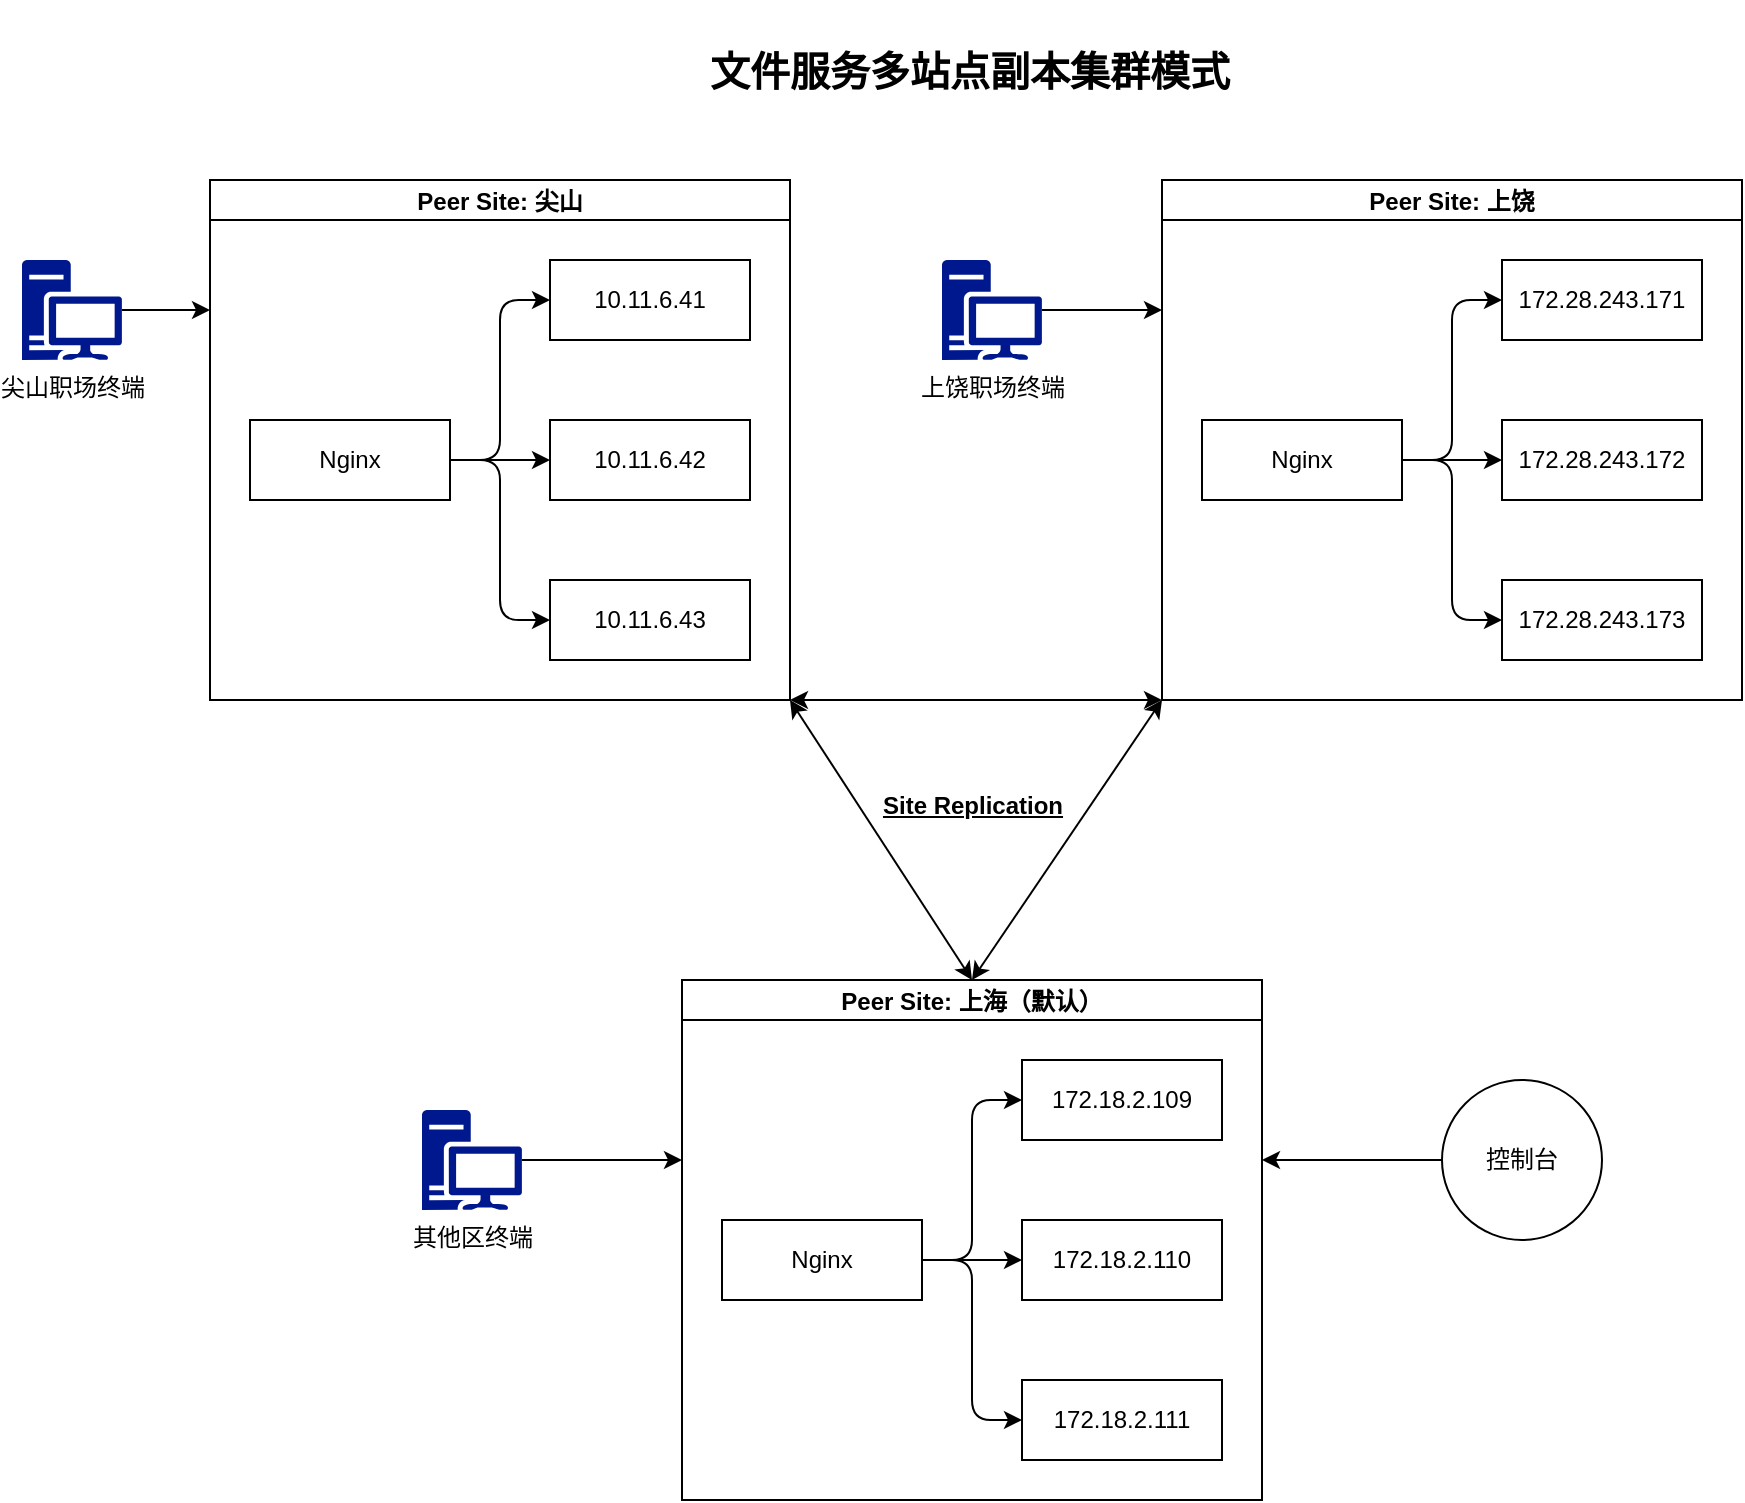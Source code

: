 <mxfile version="21.6.5" type="github">
  <diagram name="第 1 页" id="Cpr_CrSqc0OtEqs-9Lw1">
    <mxGraphModel dx="1434" dy="769" grid="1" gridSize="10" guides="1" tooltips="1" connect="1" arrows="1" fold="1" page="1" pageScale="1" pageWidth="827" pageHeight="1169" math="0" shadow="0">
      <root>
        <mxCell id="0" />
        <mxCell id="1" parent="0" />
        <mxCell id="EwrYYi56egPwJhbHhDXz-31" value="Peer Site: 上饶" style="swimlane;startSize=20;horizontal=1;childLayout=treeLayout;horizontalTree=1;resizable=0;containerType=tree;fontSize=12;" parent="1" vertex="1">
          <mxGeometry x="600" y="120" width="290" height="260" as="geometry" />
        </mxCell>
        <mxCell id="EwrYYi56egPwJhbHhDXz-32" value="Nginx" style="whiteSpace=wrap;html=1;points=[[0,0,0,0,0],[0,0.25,0,0,0],[0,0.5,0,0,0],[0,0.75,0,0,0],[0,1,0,0,0],[0.25,0,0,0,0],[0.25,1,0,0,0],[0.5,0,0,0,0],[0.5,1,0,0,0],[0.75,0,0,0,0],[0.75,1,0,0,0],[1,0,0,0,0],[1,0.25,0,0,0],[1,0.5,0,0,0],[1,0.75,0,0,0],[1,1,0,0,0]];" parent="EwrYYi56egPwJhbHhDXz-31" vertex="1">
          <mxGeometry x="20" y="120" width="100" height="40" as="geometry" />
        </mxCell>
        <mxCell id="EwrYYi56egPwJhbHhDXz-33" value="172.28.243.171" style="whiteSpace=wrap;html=1;" parent="EwrYYi56egPwJhbHhDXz-31" vertex="1">
          <mxGeometry x="170" y="40" width="100" height="40" as="geometry" />
        </mxCell>
        <mxCell id="EwrYYi56egPwJhbHhDXz-34" value="" style="edgeStyle=elbowEdgeStyle;elbow=horizontal;html=1;rounded=1;curved=0;sourcePerimeterSpacing=0;targetPerimeterSpacing=0;startSize=6;endSize=6;" parent="EwrYYi56egPwJhbHhDXz-31" source="EwrYYi56egPwJhbHhDXz-32" target="EwrYYi56egPwJhbHhDXz-33" edge="1">
          <mxGeometry relative="1" as="geometry" />
        </mxCell>
        <UserObject label="172.28.243.173" link="172.28.243.173" id="EwrYYi56egPwJhbHhDXz-35">
          <mxCell style="whiteSpace=wrap;html=1;" parent="EwrYYi56egPwJhbHhDXz-31" vertex="1">
            <mxGeometry x="170" y="200" width="100" height="40" as="geometry" />
          </mxCell>
        </UserObject>
        <mxCell id="EwrYYi56egPwJhbHhDXz-36" value="" style="edgeStyle=elbowEdgeStyle;elbow=horizontal;html=1;rounded=1;curved=0;sourcePerimeterSpacing=0;targetPerimeterSpacing=0;startSize=6;endSize=6;" parent="EwrYYi56egPwJhbHhDXz-31" source="EwrYYi56egPwJhbHhDXz-32" target="EwrYYi56egPwJhbHhDXz-35" edge="1">
          <mxGeometry relative="1" as="geometry" />
        </mxCell>
        <mxCell id="EwrYYi56egPwJhbHhDXz-37" value="" style="edgeStyle=elbowEdgeStyle;elbow=horizontal;html=1;rounded=1;curved=0;sourcePerimeterSpacing=0;targetPerimeterSpacing=0;startSize=6;endSize=6;" parent="EwrYYi56egPwJhbHhDXz-31" source="EwrYYi56egPwJhbHhDXz-32" target="EwrYYi56egPwJhbHhDXz-38" edge="1">
          <mxGeometry relative="1" as="geometry" />
        </mxCell>
        <mxCell id="EwrYYi56egPwJhbHhDXz-38" value="&lt;div&gt;172.28.243.172&lt;/div&gt;" style="whiteSpace=wrap;html=1;points=[[0,0,0,0,0],[0,0.25,0,0,0],[0,0.5,0,0,0],[0,0.75,0,0,0],[0,1,0,0,0],[0.25,0,0,0,0],[0.25,1,0,0,0],[0.5,0,0,0,0],[0.5,1,0,0,0],[0.75,0,0,0,0],[0.75,1,0,0,0],[1,0,0,0,0],[1,0.25,0,0,0],[1,0.5,0,0,0],[1,0.75,0,0,0],[1,1,0,0,0]];" parent="EwrYYi56egPwJhbHhDXz-31" vertex="1">
          <mxGeometry x="170" y="120" width="100" height="40" as="geometry" />
        </mxCell>
        <mxCell id="EwrYYi56egPwJhbHhDXz-48" value="文件服务多站点副本集群模式" style="text;html=1;strokeColor=none;fillColor=none;align=center;verticalAlign=middle;whiteSpace=wrap;rounded=0;fontStyle=1;horizontal=1;fontSize=20;spacing=4;" parent="1" vertex="1">
          <mxGeometry x="124" y="30" width="760" height="70" as="geometry" />
        </mxCell>
        <mxCell id="EwrYYi56egPwJhbHhDXz-50" value="Peer Site: 上海（默认）" style="swimlane;startSize=20;horizontal=1;childLayout=treeLayout;horizontalTree=1;resizable=0;containerType=tree;fontSize=12;" parent="1" vertex="1">
          <mxGeometry x="360" y="520" width="290" height="260" as="geometry" />
        </mxCell>
        <mxCell id="EwrYYi56egPwJhbHhDXz-51" value="Nginx" style="whiteSpace=wrap;html=1;points=[[0,0,0,0,0],[0,0.25,0,0,0],[0,0.5,0,0,0],[0,0.75,0,0,0],[0,1,0,0,0],[0.25,0,0,0,0],[0.25,1,0,0,0],[0.5,0,0,0,0],[0.5,1,0,0,0],[0.75,0,0,0,0],[0.75,1,0,0,0],[1,0,0,0,0],[1,0.25,0,0,0],[1,0.5,0,0,0],[1,0.75,0,0,0],[1,1,0,0,0]];" parent="EwrYYi56egPwJhbHhDXz-50" vertex="1">
          <mxGeometry x="20" y="120" width="100" height="40" as="geometry" />
        </mxCell>
        <mxCell id="EwrYYi56egPwJhbHhDXz-52" value="172.18.2.109" style="whiteSpace=wrap;html=1;" parent="EwrYYi56egPwJhbHhDXz-50" vertex="1">
          <mxGeometry x="170" y="40" width="100" height="40" as="geometry" />
        </mxCell>
        <mxCell id="EwrYYi56egPwJhbHhDXz-53" value="" style="edgeStyle=elbowEdgeStyle;elbow=horizontal;html=1;rounded=1;curved=0;sourcePerimeterSpacing=0;targetPerimeterSpacing=0;startSize=6;endSize=6;" parent="EwrYYi56egPwJhbHhDXz-50" source="EwrYYi56egPwJhbHhDXz-51" target="EwrYYi56egPwJhbHhDXz-52" edge="1">
          <mxGeometry relative="1" as="geometry" />
        </mxCell>
        <mxCell id="EwrYYi56egPwJhbHhDXz-54" value="172.18.2.110" style="whiteSpace=wrap;html=1;" parent="EwrYYi56egPwJhbHhDXz-50" vertex="1">
          <mxGeometry x="170" y="120" width="100" height="40" as="geometry" />
        </mxCell>
        <mxCell id="EwrYYi56egPwJhbHhDXz-55" value="" style="edgeStyle=elbowEdgeStyle;elbow=horizontal;html=1;rounded=1;curved=0;sourcePerimeterSpacing=0;targetPerimeterSpacing=0;startSize=6;endSize=6;" parent="EwrYYi56egPwJhbHhDXz-50" source="EwrYYi56egPwJhbHhDXz-51" target="EwrYYi56egPwJhbHhDXz-54" edge="1">
          <mxGeometry relative="1" as="geometry" />
        </mxCell>
        <mxCell id="EwrYYi56egPwJhbHhDXz-56" value="" style="edgeStyle=elbowEdgeStyle;elbow=horizontal;html=1;rounded=1;curved=0;sourcePerimeterSpacing=0;targetPerimeterSpacing=0;startSize=6;endSize=6;" parent="EwrYYi56egPwJhbHhDXz-50" source="EwrYYi56egPwJhbHhDXz-51" target="EwrYYi56egPwJhbHhDXz-57" edge="1">
          <mxGeometry relative="1" as="geometry" />
        </mxCell>
        <mxCell id="EwrYYi56egPwJhbHhDXz-57" value="&lt;div&gt;172.18.2.111&lt;/div&gt;" style="whiteSpace=wrap;html=1;points=[[0,0,0,0,0],[0,0.25,0,0,0],[0,0.5,0,0,0],[0,0.75,0,0,0],[0,1,0,0,0],[0.25,0,0,0,0],[0.25,1,0,0,0],[0.5,0,0,0,0],[0.5,1,0,0,0],[0.75,0,0,0,0],[0.75,1,0,0,0],[1,0,0,0,0],[1,0.25,0,0,0],[1,0.5,0,0,0],[1,0.75,0,0,0],[1,1,0,0,0]];" parent="EwrYYi56egPwJhbHhDXz-50" vertex="1">
          <mxGeometry x="170" y="200" width="100" height="40" as="geometry" />
        </mxCell>
        <mxCell id="EwrYYi56egPwJhbHhDXz-58" value="Peer Site: 尖山" style="swimlane;startSize=20;horizontal=1;childLayout=treeLayout;horizontalTree=1;resizable=0;containerType=tree;fontSize=12;" parent="1" vertex="1">
          <mxGeometry x="124" y="120" width="290" height="260" as="geometry" />
        </mxCell>
        <mxCell id="EwrYYi56egPwJhbHhDXz-59" value="Nginx" style="whiteSpace=wrap;html=1;points=[[0,0,0,0,0],[0,0.25,0,0,0],[0,0.5,0,0,0],[0,0.75,0,0,0],[0,1,0,0,0],[0.25,0,0,0,0],[0.25,1,0,0,0],[0.5,0,0,0,0],[0.5,1,0,0,0],[0.75,0,0,0,0],[0.75,1,0,0,0],[1,0,0,0,0],[1,0.25,0,0,0],[1,0.5,0,0,0],[1,0.75,0,0,0],[1,1,0,0,0]];" parent="EwrYYi56egPwJhbHhDXz-58" vertex="1">
          <mxGeometry x="20" y="120" width="100" height="40" as="geometry" />
        </mxCell>
        <mxCell id="EwrYYi56egPwJhbHhDXz-60" value="10.11.6.41" style="whiteSpace=wrap;html=1;" parent="EwrYYi56egPwJhbHhDXz-58" vertex="1">
          <mxGeometry x="170" y="40" width="100" height="40" as="geometry" />
        </mxCell>
        <mxCell id="EwrYYi56egPwJhbHhDXz-61" value="" style="edgeStyle=elbowEdgeStyle;elbow=horizontal;html=1;rounded=1;curved=0;sourcePerimeterSpacing=0;targetPerimeterSpacing=0;startSize=6;endSize=6;" parent="EwrYYi56egPwJhbHhDXz-58" source="EwrYYi56egPwJhbHhDXz-59" target="EwrYYi56egPwJhbHhDXz-60" edge="1">
          <mxGeometry relative="1" as="geometry" />
        </mxCell>
        <mxCell id="EwrYYi56egPwJhbHhDXz-62" value="10.11.6.42" style="whiteSpace=wrap;html=1;" parent="EwrYYi56egPwJhbHhDXz-58" vertex="1">
          <mxGeometry x="170" y="120" width="100" height="40" as="geometry" />
        </mxCell>
        <mxCell id="EwrYYi56egPwJhbHhDXz-63" value="" style="edgeStyle=elbowEdgeStyle;elbow=horizontal;html=1;rounded=1;curved=0;sourcePerimeterSpacing=0;targetPerimeterSpacing=0;startSize=6;endSize=6;" parent="EwrYYi56egPwJhbHhDXz-58" source="EwrYYi56egPwJhbHhDXz-59" target="EwrYYi56egPwJhbHhDXz-62" edge="1">
          <mxGeometry relative="1" as="geometry" />
        </mxCell>
        <mxCell id="EwrYYi56egPwJhbHhDXz-64" value="" style="edgeStyle=elbowEdgeStyle;elbow=horizontal;html=1;rounded=1;curved=0;sourcePerimeterSpacing=0;targetPerimeterSpacing=0;startSize=6;endSize=6;" parent="EwrYYi56egPwJhbHhDXz-58" source="EwrYYi56egPwJhbHhDXz-59" target="EwrYYi56egPwJhbHhDXz-65" edge="1">
          <mxGeometry relative="1" as="geometry" />
        </mxCell>
        <mxCell id="EwrYYi56egPwJhbHhDXz-65" value="10.11.6.43" style="whiteSpace=wrap;html=1;points=[[0,0,0,0,0],[0,0.25,0,0,0],[0,0.5,0,0,0],[0,0.75,0,0,0],[0,1,0,0,0],[0.25,0,0,0,0],[0.25,1,0,0,0],[0.5,0,0,0,0],[0.5,1,0,0,0],[0.75,0,0,0,0],[0.75,1,0,0,0],[1,0,0,0,0],[1,0.25,0,0,0],[1,0.5,0,0,0],[1,0.75,0,0,0],[1,1,0,0,0]];" parent="EwrYYi56egPwJhbHhDXz-58" vertex="1">
          <mxGeometry x="170" y="200" width="100" height="40" as="geometry" />
        </mxCell>
        <mxCell id="EwrYYi56egPwJhbHhDXz-69" value="" style="edgeStyle=orthogonalEdgeStyle;rounded=0;orthogonalLoop=1;jettySize=auto;html=1;entryX=0;entryY=0.25;entryDx=0;entryDy=0;" parent="1" source="EwrYYi56egPwJhbHhDXz-68" target="EwrYYi56egPwJhbHhDXz-58" edge="1">
          <mxGeometry relative="1" as="geometry">
            <mxPoint x="170" y="260" as="targetPoint" />
          </mxGeometry>
        </mxCell>
        <mxCell id="EwrYYi56egPwJhbHhDXz-68" value="尖山职场终端" style="sketch=0;aspect=fixed;pointerEvents=1;shadow=0;dashed=0;html=1;strokeColor=none;labelPosition=center;verticalLabelPosition=bottom;verticalAlign=top;align=center;fillColor=#00188D;shape=mxgraph.mscae.enterprise.workstation_client" parent="1" vertex="1">
          <mxGeometry x="30" y="160" width="50" height="50" as="geometry" />
        </mxCell>
        <mxCell id="EwrYYi56egPwJhbHhDXz-89" style="edgeStyle=orthogonalEdgeStyle;rounded=0;orthogonalLoop=1;jettySize=auto;html=1;entryX=0;entryY=0.25;entryDx=0;entryDy=0;" parent="1" source="EwrYYi56egPwJhbHhDXz-70" target="EwrYYi56egPwJhbHhDXz-31" edge="1">
          <mxGeometry relative="1" as="geometry" />
        </mxCell>
        <mxCell id="EwrYYi56egPwJhbHhDXz-70" value="&lt;div&gt;上饶职场终端&lt;/div&gt;" style="sketch=0;aspect=fixed;pointerEvents=1;shadow=0;dashed=0;html=1;strokeColor=none;labelPosition=center;verticalLabelPosition=bottom;verticalAlign=top;align=center;fillColor=#00188D;shape=mxgraph.mscae.enterprise.workstation_client" parent="1" vertex="1">
          <mxGeometry x="490" y="160" width="50" height="50" as="geometry" />
        </mxCell>
        <mxCell id="EwrYYi56egPwJhbHhDXz-73" value="" style="endArrow=classic;startArrow=classic;html=1;rounded=0;exitX=0.5;exitY=0;exitDx=0;exitDy=0;entryX=1;entryY=1;entryDx=0;entryDy=0;" parent="1" source="EwrYYi56egPwJhbHhDXz-50" target="EwrYYi56egPwJhbHhDXz-58" edge="1">
          <mxGeometry width="50" height="50" relative="1" as="geometry">
            <mxPoint x="260" y="430" as="sourcePoint" />
            <mxPoint x="310" y="380" as="targetPoint" />
          </mxGeometry>
        </mxCell>
        <mxCell id="EwrYYi56egPwJhbHhDXz-74" value="" style="endArrow=classic;startArrow=classic;html=1;rounded=0;exitX=0.5;exitY=0;exitDx=0;exitDy=0;entryX=0;entryY=1;entryDx=0;entryDy=0;" parent="1" source="EwrYYi56egPwJhbHhDXz-50" target="EwrYYi56egPwJhbHhDXz-31" edge="1">
          <mxGeometry width="50" height="50" relative="1" as="geometry">
            <mxPoint x="485" y="550" as="sourcePoint" />
            <mxPoint x="320" y="390" as="targetPoint" />
          </mxGeometry>
        </mxCell>
        <mxCell id="EwrYYi56egPwJhbHhDXz-77" value="" style="endArrow=classic;startArrow=classic;html=1;rounded=0;entryX=0;entryY=1;entryDx=0;entryDy=0;exitX=1;exitY=1;exitDx=0;exitDy=0;" parent="1" source="EwrYYi56egPwJhbHhDXz-58" target="EwrYYi56egPwJhbHhDXz-31" edge="1">
          <mxGeometry width="50" height="50" relative="1" as="geometry">
            <mxPoint x="440" y="380" as="sourcePoint" />
            <mxPoint x="490" y="330" as="targetPoint" />
          </mxGeometry>
        </mxCell>
        <mxCell id="EwrYYi56egPwJhbHhDXz-78" value="Site Replication " style="text;html=1;align=center;verticalAlign=middle;resizable=0;points=[];autosize=1;strokeColor=none;fillColor=none;fontStyle=5" parent="1" vertex="1">
          <mxGeometry x="450" y="418" width="110" height="30" as="geometry" />
        </mxCell>
        <mxCell id="EwrYYi56egPwJhbHhDXz-85" style="edgeStyle=orthogonalEdgeStyle;rounded=0;orthogonalLoop=1;jettySize=auto;html=1;" parent="1" source="EwrYYi56egPwJhbHhDXz-82" edge="1">
          <mxGeometry relative="1" as="geometry">
            <mxPoint x="360" y="610" as="targetPoint" />
          </mxGeometry>
        </mxCell>
        <mxCell id="EwrYYi56egPwJhbHhDXz-82" value="其他区终端" style="sketch=0;aspect=fixed;pointerEvents=1;shadow=0;dashed=0;html=1;strokeColor=none;labelPosition=center;verticalLabelPosition=bottom;verticalAlign=top;align=center;fillColor=#00188D;shape=mxgraph.mscae.enterprise.workstation_client" parent="1" vertex="1">
          <mxGeometry x="230" y="585" width="50" height="50" as="geometry" />
        </mxCell>
        <mxCell id="EwrYYi56egPwJhbHhDXz-91" style="edgeStyle=orthogonalEdgeStyle;rounded=0;orthogonalLoop=1;jettySize=auto;html=1;" parent="1" source="EwrYYi56egPwJhbHhDXz-90" edge="1">
          <mxGeometry relative="1" as="geometry">
            <mxPoint x="650" y="610" as="targetPoint" />
          </mxGeometry>
        </mxCell>
        <mxCell id="EwrYYi56egPwJhbHhDXz-90" value="控制台" style="ellipse;whiteSpace=wrap;html=1;aspect=fixed;" parent="1" vertex="1">
          <mxGeometry x="740" y="570" width="80" height="80" as="geometry" />
        </mxCell>
      </root>
    </mxGraphModel>
  </diagram>
</mxfile>
